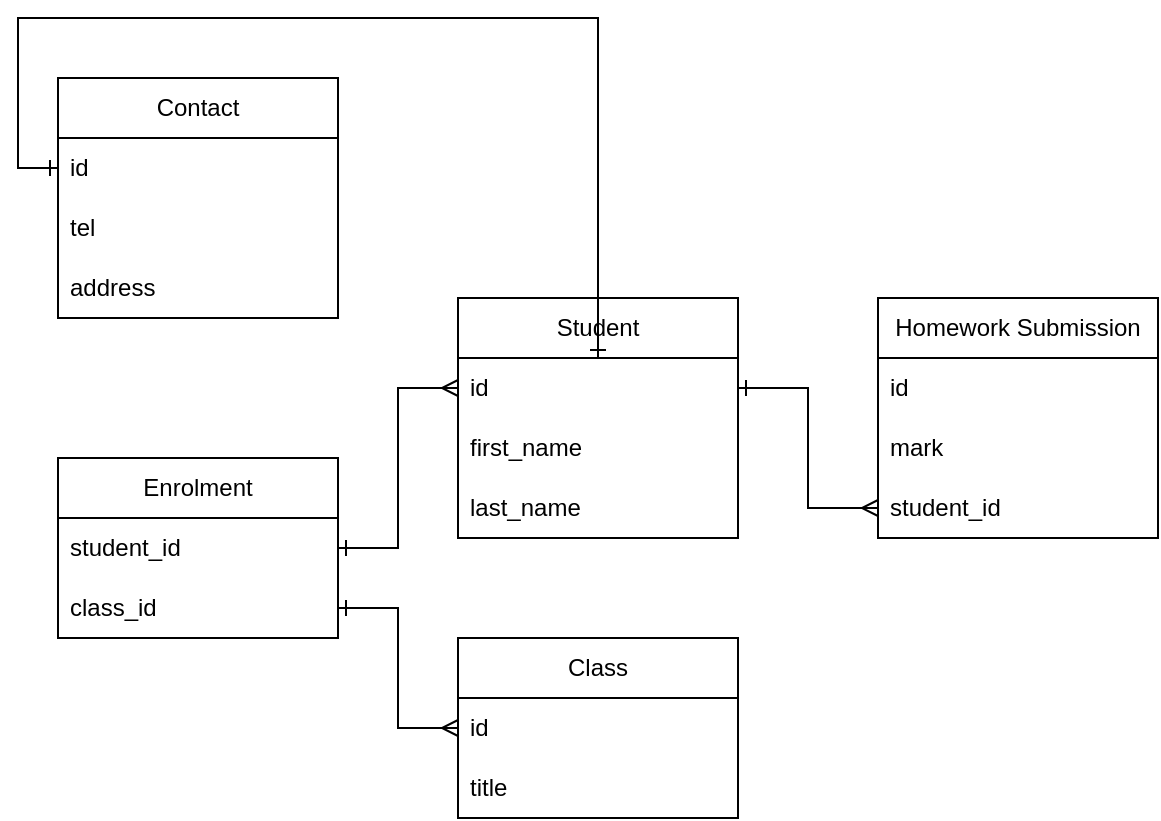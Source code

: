 <mxfile version="21.7.5" type="github">
  <diagram name="Page-1" id="NA7TR2D3jwCqWrAInJ5w">
    <mxGraphModel dx="1562" dy="845" grid="1" gridSize="10" guides="1" tooltips="1" connect="1" arrows="1" fold="1" page="1" pageScale="1" pageWidth="827" pageHeight="1169" math="0" shadow="0">
      <root>
        <mxCell id="0" />
        <mxCell id="1" parent="0" />
        <mxCell id="Es6ehfGj1jVhXY04OsHl-3" value="Student" style="swimlane;fontStyle=0;childLayout=stackLayout;horizontal=1;startSize=30;horizontalStack=0;resizeParent=1;resizeParentMax=0;resizeLast=0;collapsible=1;marginBottom=0;whiteSpace=wrap;html=1;" parent="1" vertex="1">
          <mxGeometry x="349" y="300" width="140" height="120" as="geometry" />
        </mxCell>
        <mxCell id="Es6ehfGj1jVhXY04OsHl-4" value="id" style="text;strokeColor=none;fillColor=none;align=left;verticalAlign=middle;spacingLeft=4;spacingRight=4;overflow=hidden;points=[[0,0.5],[1,0.5]];portConstraint=eastwest;rotatable=0;whiteSpace=wrap;html=1;" parent="Es6ehfGj1jVhXY04OsHl-3" vertex="1">
          <mxGeometry y="30" width="140" height="30" as="geometry" />
        </mxCell>
        <mxCell id="Es6ehfGj1jVhXY04OsHl-5" value="first_name" style="text;strokeColor=none;fillColor=none;align=left;verticalAlign=middle;spacingLeft=4;spacingRight=4;overflow=hidden;points=[[0,0.5],[1,0.5]];portConstraint=eastwest;rotatable=0;whiteSpace=wrap;html=1;" parent="Es6ehfGj1jVhXY04OsHl-3" vertex="1">
          <mxGeometry y="60" width="140" height="30" as="geometry" />
        </mxCell>
        <mxCell id="Es6ehfGj1jVhXY04OsHl-6" value="last_name" style="text;strokeColor=none;fillColor=none;align=left;verticalAlign=middle;spacingLeft=4;spacingRight=4;overflow=hidden;points=[[0,0.5],[1,0.5]];portConstraint=eastwest;rotatable=0;whiteSpace=wrap;html=1;" parent="Es6ehfGj1jVhXY04OsHl-3" vertex="1">
          <mxGeometry y="90" width="140" height="30" as="geometry" />
        </mxCell>
        <mxCell id="Es6ehfGj1jVhXY04OsHl-7" value="Class" style="swimlane;fontStyle=0;childLayout=stackLayout;horizontal=1;startSize=30;horizontalStack=0;resizeParent=1;resizeParentMax=0;resizeLast=0;collapsible=1;marginBottom=0;whiteSpace=wrap;html=1;" parent="1" vertex="1">
          <mxGeometry x="349" y="470" width="140" height="90" as="geometry" />
        </mxCell>
        <mxCell id="Es6ehfGj1jVhXY04OsHl-8" value="id" style="text;strokeColor=none;fillColor=none;align=left;verticalAlign=middle;spacingLeft=4;spacingRight=4;overflow=hidden;points=[[0,0.5],[1,0.5]];portConstraint=eastwest;rotatable=0;whiteSpace=wrap;html=1;" parent="Es6ehfGj1jVhXY04OsHl-7" vertex="1">
          <mxGeometry y="30" width="140" height="30" as="geometry" />
        </mxCell>
        <mxCell id="Es6ehfGj1jVhXY04OsHl-9" value="title" style="text;strokeColor=none;fillColor=none;align=left;verticalAlign=middle;spacingLeft=4;spacingRight=4;overflow=hidden;points=[[0,0.5],[1,0.5]];portConstraint=eastwest;rotatable=0;whiteSpace=wrap;html=1;" parent="Es6ehfGj1jVhXY04OsHl-7" vertex="1">
          <mxGeometry y="60" width="140" height="30" as="geometry" />
        </mxCell>
        <mxCell id="Es6ehfGj1jVhXY04OsHl-11" value="Homework Submission" style="swimlane;fontStyle=0;childLayout=stackLayout;horizontal=1;startSize=30;horizontalStack=0;resizeParent=1;resizeParentMax=0;resizeLast=0;collapsible=1;marginBottom=0;whiteSpace=wrap;html=1;" parent="1" vertex="1">
          <mxGeometry x="559" y="300" width="140" height="120" as="geometry" />
        </mxCell>
        <mxCell id="Es6ehfGj1jVhXY04OsHl-12" value="id" style="text;strokeColor=none;fillColor=none;align=left;verticalAlign=middle;spacingLeft=4;spacingRight=4;overflow=hidden;points=[[0,0.5],[1,0.5]];portConstraint=eastwest;rotatable=0;whiteSpace=wrap;html=1;" parent="Es6ehfGj1jVhXY04OsHl-11" vertex="1">
          <mxGeometry y="30" width="140" height="30" as="geometry" />
        </mxCell>
        <mxCell id="Es6ehfGj1jVhXY04OsHl-13" value="mark" style="text;strokeColor=none;fillColor=none;align=left;verticalAlign=middle;spacingLeft=4;spacingRight=4;overflow=hidden;points=[[0,0.5],[1,0.5]];portConstraint=eastwest;rotatable=0;whiteSpace=wrap;html=1;" parent="Es6ehfGj1jVhXY04OsHl-11" vertex="1">
          <mxGeometry y="60" width="140" height="30" as="geometry" />
        </mxCell>
        <mxCell id="Es6ehfGj1jVhXY04OsHl-14" value="student_id" style="text;strokeColor=none;fillColor=none;align=left;verticalAlign=middle;spacingLeft=4;spacingRight=4;overflow=hidden;points=[[0,0.5],[1,0.5]];portConstraint=eastwest;rotatable=0;whiteSpace=wrap;html=1;" parent="Es6ehfGj1jVhXY04OsHl-11" vertex="1">
          <mxGeometry y="90" width="140" height="30" as="geometry" />
        </mxCell>
        <mxCell id="Es6ehfGj1jVhXY04OsHl-15" value="Contact" style="swimlane;fontStyle=0;childLayout=stackLayout;horizontal=1;startSize=30;horizontalStack=0;resizeParent=1;resizeParentMax=0;resizeLast=0;collapsible=1;marginBottom=0;whiteSpace=wrap;html=1;" parent="1" vertex="1">
          <mxGeometry x="149" y="190" width="140" height="120" as="geometry" />
        </mxCell>
        <mxCell id="Es6ehfGj1jVhXY04OsHl-16" value="id" style="text;strokeColor=none;fillColor=none;align=left;verticalAlign=middle;spacingLeft=4;spacingRight=4;overflow=hidden;points=[[0,0.5],[1,0.5]];portConstraint=eastwest;rotatable=0;whiteSpace=wrap;html=1;" parent="Es6ehfGj1jVhXY04OsHl-15" vertex="1">
          <mxGeometry y="30" width="140" height="30" as="geometry" />
        </mxCell>
        <mxCell id="Es6ehfGj1jVhXY04OsHl-17" value="tel" style="text;strokeColor=none;fillColor=none;align=left;verticalAlign=middle;spacingLeft=4;spacingRight=4;overflow=hidden;points=[[0,0.5],[1,0.5]];portConstraint=eastwest;rotatable=0;whiteSpace=wrap;html=1;" parent="Es6ehfGj1jVhXY04OsHl-15" vertex="1">
          <mxGeometry y="60" width="140" height="30" as="geometry" />
        </mxCell>
        <mxCell id="Es6ehfGj1jVhXY04OsHl-18" value="address" style="text;strokeColor=none;fillColor=none;align=left;verticalAlign=middle;spacingLeft=4;spacingRight=4;overflow=hidden;points=[[0,0.5],[1,0.5]];portConstraint=eastwest;rotatable=0;whiteSpace=wrap;html=1;" parent="Es6ehfGj1jVhXY04OsHl-15" vertex="1">
          <mxGeometry y="90" width="140" height="30" as="geometry" />
        </mxCell>
        <mxCell id="Es6ehfGj1jVhXY04OsHl-19" value="" style="edgeStyle=orthogonalEdgeStyle;rounded=0;orthogonalLoop=1;jettySize=auto;html=1;entryX=0;entryY=0.5;entryDx=0;entryDy=0;endArrow=ERone;endFill=0;startArrow=ERone;startFill=0;" parent="1" source="Es6ehfGj1jVhXY04OsHl-4" target="Es6ehfGj1jVhXY04OsHl-16" edge="1">
          <mxGeometry relative="1" as="geometry">
            <Array as="points">
              <mxPoint x="419" y="160" />
              <mxPoint x="129" y="160" />
              <mxPoint x="129" y="235" />
            </Array>
          </mxGeometry>
        </mxCell>
        <mxCell id="Dm3ovCpbov6BioFx4BAO-8" style="edgeStyle=orthogonalEdgeStyle;rounded=0;orthogonalLoop=1;jettySize=auto;html=1;exitX=0;exitY=0.5;exitDx=0;exitDy=0;startArrow=ERmany;startFill=0;endArrow=ERone;endFill=0;" edge="1" parent="1" source="Es6ehfGj1jVhXY04OsHl-14" target="Es6ehfGj1jVhXY04OsHl-4">
          <mxGeometry relative="1" as="geometry" />
        </mxCell>
        <mxCell id="Dm3ovCpbov6BioFx4BAO-14" value="Enrolment" style="swimlane;fontStyle=0;childLayout=stackLayout;horizontal=1;startSize=30;horizontalStack=0;resizeParent=1;resizeParentMax=0;resizeLast=0;collapsible=1;marginBottom=0;whiteSpace=wrap;html=1;" vertex="1" parent="1">
          <mxGeometry x="149" y="380" width="140" height="90" as="geometry" />
        </mxCell>
        <mxCell id="Dm3ovCpbov6BioFx4BAO-15" value="student_id" style="text;strokeColor=none;fillColor=none;align=left;verticalAlign=middle;spacingLeft=4;spacingRight=4;overflow=hidden;points=[[0,0.5],[1,0.5]];portConstraint=eastwest;rotatable=0;whiteSpace=wrap;html=1;" vertex="1" parent="Dm3ovCpbov6BioFx4BAO-14">
          <mxGeometry y="30" width="140" height="30" as="geometry" />
        </mxCell>
        <mxCell id="Dm3ovCpbov6BioFx4BAO-16" value="class_id" style="text;strokeColor=none;fillColor=none;align=left;verticalAlign=middle;spacingLeft=4;spacingRight=4;overflow=hidden;points=[[0,0.5],[1,0.5]];portConstraint=eastwest;rotatable=0;whiteSpace=wrap;html=1;" vertex="1" parent="Dm3ovCpbov6BioFx4BAO-14">
          <mxGeometry y="60" width="140" height="30" as="geometry" />
        </mxCell>
        <mxCell id="Dm3ovCpbov6BioFx4BAO-18" style="edgeStyle=orthogonalEdgeStyle;rounded=0;orthogonalLoop=1;jettySize=auto;html=1;exitX=1;exitY=0.5;exitDx=0;exitDy=0;entryX=0;entryY=0.5;entryDx=0;entryDy=0;endArrow=ERmany;endFill=0;startArrow=ERone;startFill=0;" edge="1" parent="1" source="Dm3ovCpbov6BioFx4BAO-15" target="Es6ehfGj1jVhXY04OsHl-4">
          <mxGeometry relative="1" as="geometry" />
        </mxCell>
        <mxCell id="Dm3ovCpbov6BioFx4BAO-19" style="edgeStyle=orthogonalEdgeStyle;rounded=0;orthogonalLoop=1;jettySize=auto;html=1;exitX=0;exitY=0.5;exitDx=0;exitDy=0;entryX=1;entryY=0.5;entryDx=0;entryDy=0;endArrow=ERone;endFill=0;startArrow=ERmany;startFill=0;" edge="1" parent="1" source="Es6ehfGj1jVhXY04OsHl-8" target="Dm3ovCpbov6BioFx4BAO-16">
          <mxGeometry relative="1" as="geometry" />
        </mxCell>
      </root>
    </mxGraphModel>
  </diagram>
</mxfile>
